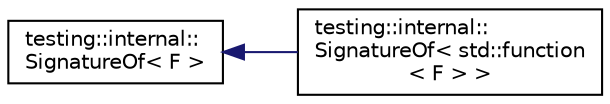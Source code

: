 digraph "类继承关系图"
{
  edge [fontname="Helvetica",fontsize="10",labelfontname="Helvetica",labelfontsize="10"];
  node [fontname="Helvetica",fontsize="10",shape=record];
  rankdir="LR";
  Node0 [label="testing::internal::\lSignatureOf\< F \>",height=0.2,width=0.4,color="black", fillcolor="white", style="filled",URL="$structtesting_1_1internal_1_1_signature_of.html"];
  Node0 -> Node1 [dir="back",color="midnightblue",fontsize="10",style="solid",fontname="Helvetica"];
  Node1 [label="testing::internal::\lSignatureOf\< std::function\l\< F \> \>",height=0.2,width=0.4,color="black", fillcolor="white", style="filled",URL="$structtesting_1_1internal_1_1_signature_of_3_01std_1_1function_3_01_f_01_4_01_4.html"];
}

